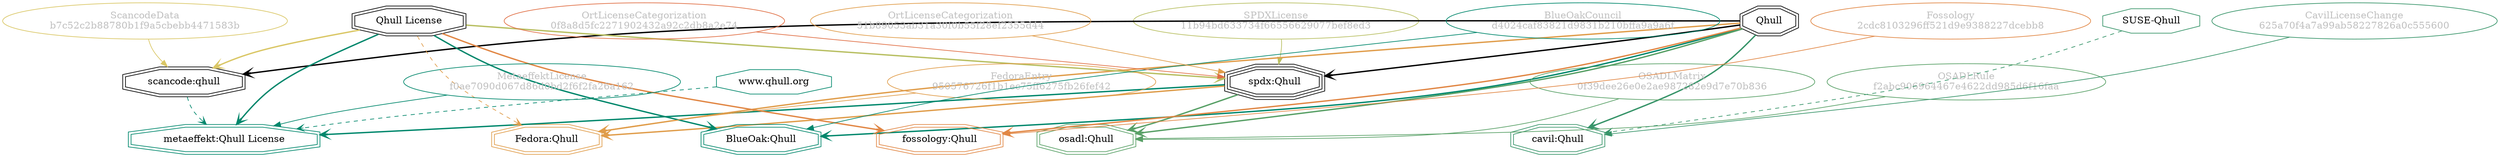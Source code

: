 strict digraph {
    node [shape=box];
    graph [splines=curved];
    3721 [label="SPDXLicense\n11b94bd633734f66556629077bef8ed3"
         ,fontcolor=gray
         ,color="#b8bf62"
         ,fillcolor="beige;1"
         ,shape=ellipse];
    3722 [label="spdx:Qhull"
         ,shape=tripleoctagon];
    3723 [label=Qhull
         ,shape=doubleoctagon];
    3724 [label="Qhull License"
         ,shape=doubleoctagon];
    8329 [label="FedoraEntry\n950576726f1b1ec75ff6275fb26fef42"
         ,fontcolor=gray
         ,color="#e09d4b"
         ,fillcolor="beige;1"
         ,shape=ellipse];
    8330 [label="Fedora:Qhull"
         ,color="#e09d4b"
         ,shape=doubleoctagon];
    9181 [label="BlueOakCouncil\nd4024caf83821d9831b210bffa9a9a6f"
         ,fontcolor=gray
         ,color="#00876c"
         ,fillcolor="beige;1"
         ,shape=ellipse];
    9182 [label="BlueOak:Qhull"
         ,color="#00876c"
         ,shape=doubleoctagon];
    9701 [label="OSADLRule\nf2abc906964467e4622dd985d6f16faa"
         ,fontcolor=gray
         ,color="#58a066"
         ,fillcolor="beige;1"
         ,shape=ellipse];
    9702 [label="osadl:Qhull"
         ,color="#58a066"
         ,shape=doubleoctagon];
    9956 [label="OSADLMatrix\n0f39dee26e0e2ae987282e9d7e70b836"
         ,fontcolor=gray
         ,color="#58a066"
         ,fillcolor="beige;1"
         ,shape=ellipse];
    22597 [label="ScancodeData\nb7c52c2b88780b1f9a5cbebb4471583b"
          ,fontcolor=gray
          ,color="#dac767"
          ,fillcolor="beige;1"
          ,shape=ellipse];
    22598 [label="scancode:qhull"
          ,shape=doubleoctagon];
    27929 [label="Fossology\n2cdc8103296ff521d9e9388227dcebb8"
          ,fontcolor=gray
          ,color="#e18745"
          ,fillcolor="beige;1"
          ,shape=ellipse];
    27930 [label="fossology:Qhull"
          ,color="#e18745"
          ,shape=doubleoctagon];
    35179 [label="OrtLicenseCategorization\n0f8a8d5fc2271902432a92c2db8a2e74"
          ,fontcolor=gray
          ,color="#e06f45"
          ,fillcolor="beige;1"
          ,shape=ellipse];
    36242 [label="OrtLicenseCategorization\n51b89053ab31a30f0b55f28ef2355d44"
          ,fontcolor=gray
          ,color="#e09d4b"
          ,fillcolor="beige;1"
          ,shape=ellipse];
    37429 [label="CavilLicenseChange\n625a70f4a7a99ab58227826a0c555600"
          ,fontcolor=gray
          ,color="#379469"
          ,fillcolor="beige;1"
          ,shape=ellipse];
    37430 [label="cavil:Qhull"
          ,color="#379469"
          ,shape=doubleoctagon];
    37431 [label="SUSE-Qhull"
          ,color="#379469"
          ,shape=octagon];
    47747 [label="MetaeffektLicense\nf0ae7090d067d86d0bd2f6f2fa26a162"
          ,fontcolor=gray
          ,color="#00876c"
          ,fillcolor="beige;1"
          ,shape=ellipse];
    47748 [label="metaeffekt:Qhull License"
          ,color="#00876c"
          ,shape=doubleoctagon];
    47749 [label="www.qhull.org"
          ,color="#00876c"
          ,shape=octagon];
    3721 -> 3722 [weight=0.5
                 ,color="#b8bf62"];
    3722 -> 8330 [style=bold
                 ,arrowhead=vee
                 ,weight=0.7
                 ,color="#e09d4b"];
    3722 -> 9702 [style=bold
                 ,arrowhead=vee
                 ,weight=0.7
                 ,color="#58a066"];
    3722 -> 47748 [style=bold
                  ,arrowhead=vee
                  ,weight=0.7
                  ,color="#00876c"];
    3723 -> 3722 [style=bold
                 ,arrowhead=vee
                 ,weight=0.7];
    3723 -> 8330 [style=bold
                 ,arrowhead=vee
                 ,weight=0.7
                 ,color="#e09d4b"];
    3723 -> 8330 [style=bold
                 ,arrowhead=vee
                 ,weight=0.7
                 ,color="#e09d4b"];
    3723 -> 9182 [style=bold
                 ,arrowhead=vee
                 ,weight=0.7
                 ,color="#00876c"];
    3723 -> 9702 [style=bold
                 ,arrowhead=vee
                 ,weight=0.7
                 ,color="#58a066"];
    3723 -> 22598 [style=bold
                  ,arrowhead=vee
                  ,weight=0.7];
    3723 -> 27930 [style=bold
                  ,arrowhead=vee
                  ,weight=0.7
                  ,color="#e18745"];
    3723 -> 37430 [style=bold
                  ,arrowhead=vee
                  ,weight=0.7
                  ,color="#379469"];
    3723 -> 37430 [style=bold
                  ,arrowhead=vee
                  ,weight=0.7
                  ,color="#379469"];
    3724 -> 3722 [style=bold
                 ,arrowhead=vee
                 ,weight=0.7
                 ,color="#b8bf62"];
    3724 -> 8330 [style=dashed
                 ,arrowhead=vee
                 ,weight=0.5
                 ,color="#e09d4b"];
    3724 -> 9182 [style=bold
                 ,arrowhead=vee
                 ,weight=0.7
                 ,color="#00876c"];
    3724 -> 22598 [style=bold
                  ,arrowhead=vee
                  ,weight=0.7
                  ,color="#dac767"];
    3724 -> 27930 [style=bold
                  ,arrowhead=vee
                  ,weight=0.7
                  ,color="#e18745"];
    3724 -> 47748 [style=bold
                  ,arrowhead=vee
                  ,weight=0.7
                  ,color="#00876c"];
    3724 -> 47748 [style=bold
                  ,arrowhead=vee
                  ,weight=0.7
                  ,color="#00876c"];
    8329 -> 8330 [weight=0.5
                 ,color="#e09d4b"];
    9181 -> 9182 [weight=0.5
                 ,color="#00876c"];
    9701 -> 9702 [weight=0.5
                 ,color="#58a066"];
    9956 -> 9702 [weight=0.5
                 ,color="#58a066"];
    22597 -> 22598 [weight=0.5
                   ,color="#dac767"];
    22598 -> 47748 [style=dashed
                   ,arrowhead=vee
                   ,weight=0.5
                   ,color="#00876c"];
    27929 -> 27930 [weight=0.5
                   ,color="#e18745"];
    35179 -> 3722 [weight=0.5
                  ,color="#e06f45"];
    36242 -> 3722 [weight=0.5
                  ,color="#e09d4b"];
    37429 -> 37430 [weight=0.5
                   ,color="#379469"];
    37431 -> 37430 [style=dashed
                   ,arrowhead=vee
                   ,weight=0.5
                   ,color="#379469"];
    47747 -> 47748 [weight=0.5
                   ,color="#00876c"];
    47749 -> 47748 [style=dashed
                   ,arrowhead=vee
                   ,weight=0.5
                   ,color="#00876c"];
}
